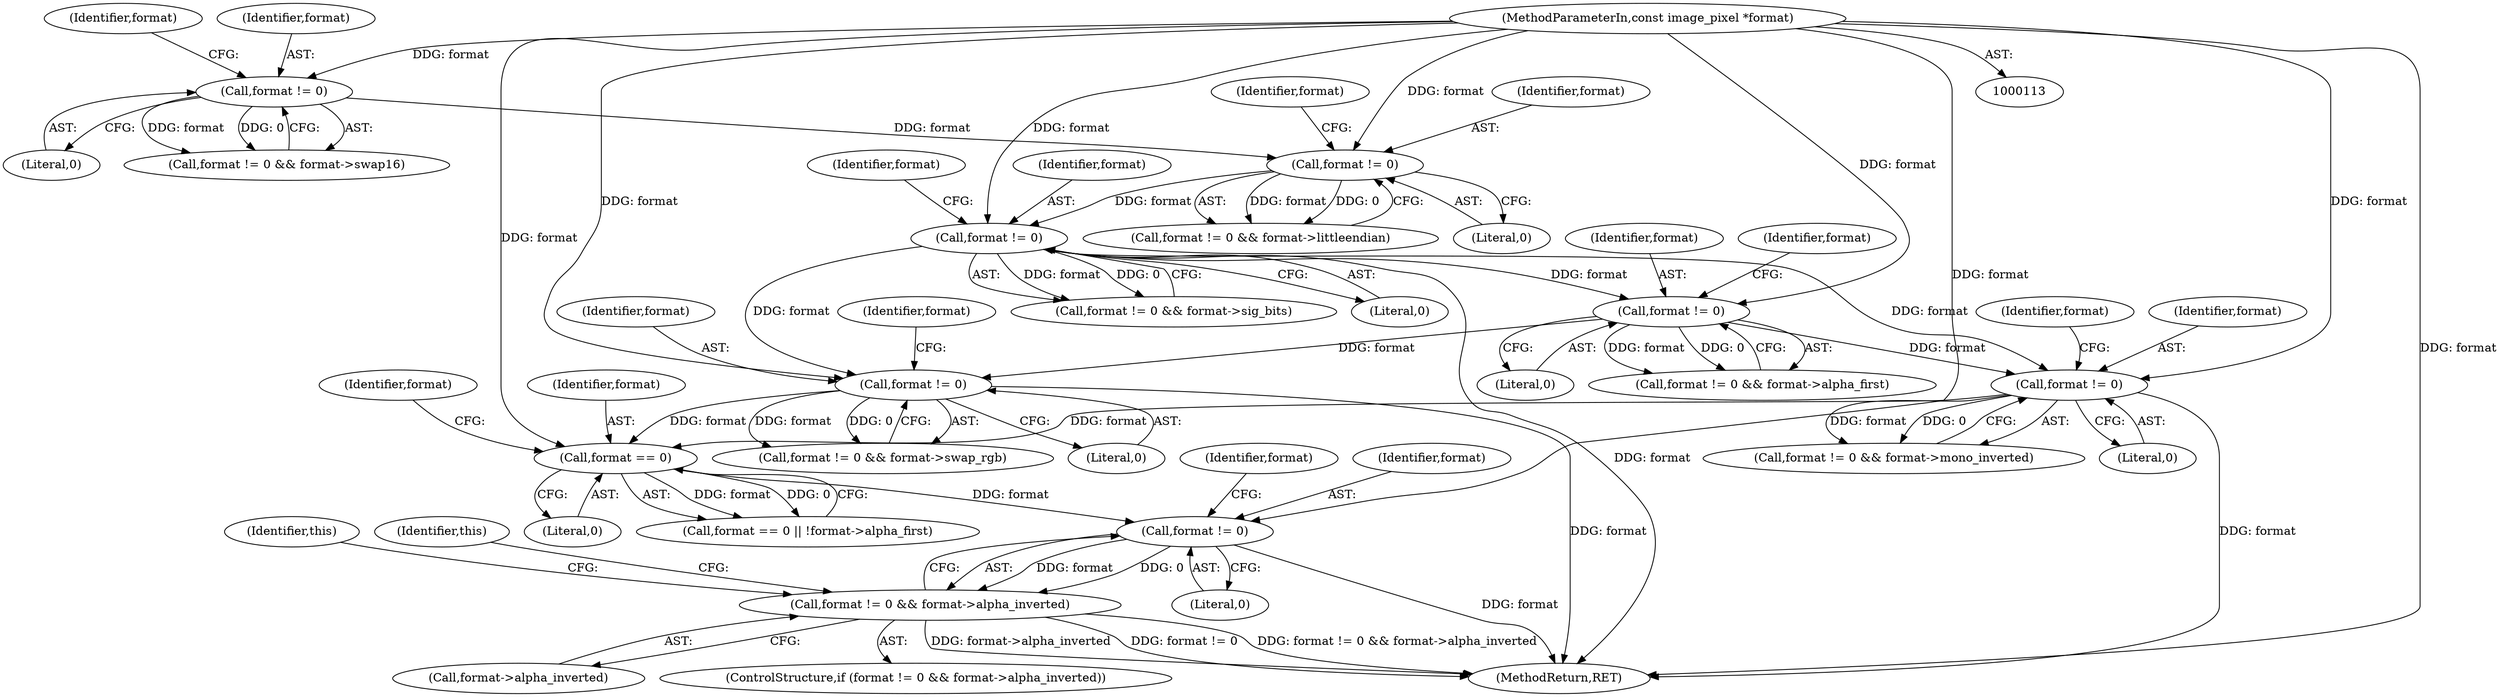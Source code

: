 digraph "0_Android_9d4853418ab2f754c2b63e091c29c5529b8b86ca_51@pointer" {
"1000434" [label="(Call,format != 0)"];
"1000412" [label="(Call,format == 0)"];
"1000344" [label="(Call,format != 0)"];
"1000283" [label="(Call,format != 0)"];
"1000165" [label="(Call,format != 0)"];
"1000155" [label="(Call,format != 0)"];
"1000145" [label="(Call,format != 0)"];
"1000120" [label="(MethodParameterIn,const image_pixel *format)"];
"1000380" [label="(Call,format != 0)"];
"1000433" [label="(Call,format != 0 && format->alpha_inverted)"];
"1000384" [label="(Identifier,format)"];
"1000438" [label="(Identifier,format)"];
"1000157" [label="(Literal,0)"];
"1000381" [label="(Identifier,format)"];
"1000154" [label="(Call,format != 0 && format->littleendian)"];
"1000344" [label="(Call,format != 0)"];
"1000282" [label="(Call,format != 0 && format->alpha_first)"];
"1000283" [label="(Call,format != 0)"];
"1000417" [label="(Identifier,format)"];
"1000412" [label="(Call,format == 0)"];
"1000348" [label="(Identifier,format)"];
"1000156" [label="(Identifier,format)"];
"1000436" [label="(Literal,0)"];
"1000155" [label="(Call,format != 0)"];
"1000346" [label="(Literal,0)"];
"1000284" [label="(Identifier,format)"];
"1000411" [label="(Call,format == 0 || !format->alpha_first)"];
"1000164" [label="(Call,format != 0 && format->sig_bits)"];
"1000147" [label="(Literal,0)"];
"1000169" [label="(Identifier,format)"];
"1000165" [label="(Call,format != 0)"];
"1000382" [label="(Literal,0)"];
"1000442" [label="(Identifier,this)"];
"1000287" [label="(Identifier,format)"];
"1000413" [label="(Identifier,format)"];
"1000145" [label="(Call,format != 0)"];
"1000149" [label="(Identifier,format)"];
"1000542" [label="(MethodReturn,RET)"];
"1000414" [label="(Literal,0)"];
"1000433" [label="(Call,format != 0 && format->alpha_inverted)"];
"1000345" [label="(Identifier,format)"];
"1000437" [label="(Call,format->alpha_inverted)"];
"1000120" [label="(MethodParameterIn,const image_pixel *format)"];
"1000167" [label="(Literal,0)"];
"1000285" [label="(Literal,0)"];
"1000146" [label="(Identifier,format)"];
"1000380" [label="(Call,format != 0)"];
"1000166" [label="(Identifier,format)"];
"1000159" [label="(Identifier,format)"];
"1000432" [label="(ControlStructure,if (format != 0 && format->alpha_inverted))"];
"1000343" [label="(Call,format != 0 && format->swap_rgb)"];
"1000434" [label="(Call,format != 0)"];
"1000435" [label="(Identifier,format)"];
"1000379" [label="(Call,format != 0 && format->mono_inverted)"];
"1000446" [label="(Identifier,this)"];
"1000144" [label="(Call,format != 0 && format->swap16)"];
"1000434" -> "1000433"  [label="AST: "];
"1000434" -> "1000436"  [label="CFG: "];
"1000435" -> "1000434"  [label="AST: "];
"1000436" -> "1000434"  [label="AST: "];
"1000438" -> "1000434"  [label="CFG: "];
"1000433" -> "1000434"  [label="CFG: "];
"1000434" -> "1000542"  [label="DDG: format"];
"1000434" -> "1000433"  [label="DDG: format"];
"1000434" -> "1000433"  [label="DDG: 0"];
"1000412" -> "1000434"  [label="DDG: format"];
"1000120" -> "1000434"  [label="DDG: format"];
"1000412" -> "1000411"  [label="AST: "];
"1000412" -> "1000414"  [label="CFG: "];
"1000413" -> "1000412"  [label="AST: "];
"1000414" -> "1000412"  [label="AST: "];
"1000417" -> "1000412"  [label="CFG: "];
"1000411" -> "1000412"  [label="CFG: "];
"1000412" -> "1000411"  [label="DDG: format"];
"1000412" -> "1000411"  [label="DDG: 0"];
"1000344" -> "1000412"  [label="DDG: format"];
"1000380" -> "1000412"  [label="DDG: format"];
"1000120" -> "1000412"  [label="DDG: format"];
"1000344" -> "1000343"  [label="AST: "];
"1000344" -> "1000346"  [label="CFG: "];
"1000345" -> "1000344"  [label="AST: "];
"1000346" -> "1000344"  [label="AST: "];
"1000348" -> "1000344"  [label="CFG: "];
"1000343" -> "1000344"  [label="CFG: "];
"1000344" -> "1000542"  [label="DDG: format"];
"1000344" -> "1000343"  [label="DDG: format"];
"1000344" -> "1000343"  [label="DDG: 0"];
"1000283" -> "1000344"  [label="DDG: format"];
"1000165" -> "1000344"  [label="DDG: format"];
"1000120" -> "1000344"  [label="DDG: format"];
"1000283" -> "1000282"  [label="AST: "];
"1000283" -> "1000285"  [label="CFG: "];
"1000284" -> "1000283"  [label="AST: "];
"1000285" -> "1000283"  [label="AST: "];
"1000287" -> "1000283"  [label="CFG: "];
"1000282" -> "1000283"  [label="CFG: "];
"1000283" -> "1000282"  [label="DDG: format"];
"1000283" -> "1000282"  [label="DDG: 0"];
"1000165" -> "1000283"  [label="DDG: format"];
"1000120" -> "1000283"  [label="DDG: format"];
"1000283" -> "1000380"  [label="DDG: format"];
"1000165" -> "1000164"  [label="AST: "];
"1000165" -> "1000167"  [label="CFG: "];
"1000166" -> "1000165"  [label="AST: "];
"1000167" -> "1000165"  [label="AST: "];
"1000169" -> "1000165"  [label="CFG: "];
"1000164" -> "1000165"  [label="CFG: "];
"1000165" -> "1000542"  [label="DDG: format"];
"1000165" -> "1000164"  [label="DDG: format"];
"1000165" -> "1000164"  [label="DDG: 0"];
"1000155" -> "1000165"  [label="DDG: format"];
"1000120" -> "1000165"  [label="DDG: format"];
"1000165" -> "1000380"  [label="DDG: format"];
"1000155" -> "1000154"  [label="AST: "];
"1000155" -> "1000157"  [label="CFG: "];
"1000156" -> "1000155"  [label="AST: "];
"1000157" -> "1000155"  [label="AST: "];
"1000159" -> "1000155"  [label="CFG: "];
"1000154" -> "1000155"  [label="CFG: "];
"1000155" -> "1000154"  [label="DDG: format"];
"1000155" -> "1000154"  [label="DDG: 0"];
"1000145" -> "1000155"  [label="DDG: format"];
"1000120" -> "1000155"  [label="DDG: format"];
"1000145" -> "1000144"  [label="AST: "];
"1000145" -> "1000147"  [label="CFG: "];
"1000146" -> "1000145"  [label="AST: "];
"1000147" -> "1000145"  [label="AST: "];
"1000149" -> "1000145"  [label="CFG: "];
"1000144" -> "1000145"  [label="CFG: "];
"1000145" -> "1000144"  [label="DDG: format"];
"1000145" -> "1000144"  [label="DDG: 0"];
"1000120" -> "1000145"  [label="DDG: format"];
"1000120" -> "1000113"  [label="AST: "];
"1000120" -> "1000542"  [label="DDG: format"];
"1000120" -> "1000380"  [label="DDG: format"];
"1000380" -> "1000379"  [label="AST: "];
"1000380" -> "1000382"  [label="CFG: "];
"1000381" -> "1000380"  [label="AST: "];
"1000382" -> "1000380"  [label="AST: "];
"1000384" -> "1000380"  [label="CFG: "];
"1000379" -> "1000380"  [label="CFG: "];
"1000380" -> "1000542"  [label="DDG: format"];
"1000380" -> "1000379"  [label="DDG: format"];
"1000380" -> "1000379"  [label="DDG: 0"];
"1000433" -> "1000432"  [label="AST: "];
"1000433" -> "1000437"  [label="CFG: "];
"1000437" -> "1000433"  [label="AST: "];
"1000442" -> "1000433"  [label="CFG: "];
"1000446" -> "1000433"  [label="CFG: "];
"1000433" -> "1000542"  [label="DDG: format->alpha_inverted"];
"1000433" -> "1000542"  [label="DDG: format != 0"];
"1000433" -> "1000542"  [label="DDG: format != 0 && format->alpha_inverted"];
}

